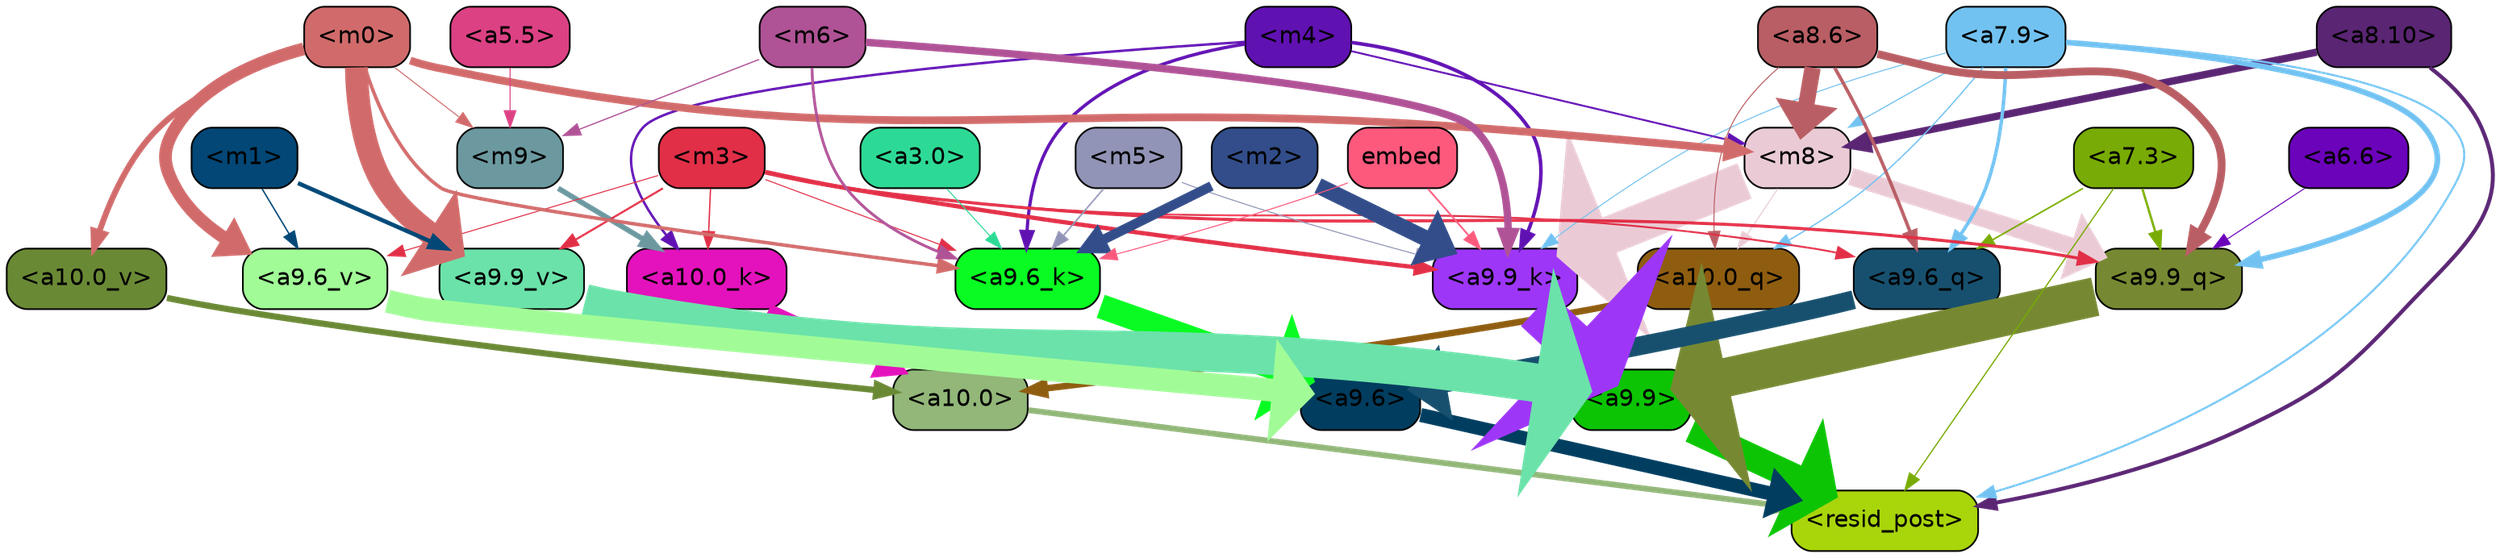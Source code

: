 strict digraph "" {
	graph [bgcolor=transparent,
		layout=dot,
		overlap=false,
		splines=true
	];
	"<a10.0>"	[color=black,
		fillcolor="#92b779",
		fontname=Helvetica,
		shape=box,
		style="filled, rounded"];
	"<resid_post>"	[color=black,
		fillcolor="#a9d50b",
		fontname=Helvetica,
		shape=box,
		style="filled, rounded"];
	"<a10.0>" -> "<resid_post>"	[color="#92b779",
		penwidth=3.4253244400024414];
	"<a9.9>"	[color=black,
		fillcolor="#0cc404",
		fontname=Helvetica,
		shape=box,
		style="filled, rounded"];
	"<a9.9>" -> "<resid_post>"	[color="#0cc404",
		penwidth=16.05378818511963];
	"<a9.6>"	[color=black,
		fillcolor="#013d5f",
		fontname=Helvetica,
		shape=box,
		style="filled, rounded"];
	"<a9.6>" -> "<resid_post>"	[color="#013d5f",
		penwidth=8.33797836303711];
	"<a8.10>"	[color=black,
		fillcolor="#5a2573",
		fontname=Helvetica,
		shape=box,
		style="filled, rounded"];
	"<a8.10>" -> "<resid_post>"	[color="#5a2573",
		penwidth=2.3390636444091797];
	"<m8>"	[color=black,
		fillcolor="#eacbd5",
		fontname=Helvetica,
		shape=box,
		style="filled, rounded"];
	"<a8.10>" -> "<m8>"	[color="#5a2573",
		penwidth=4.388927459716797];
	"<a7.9>"	[color=black,
		fillcolor="#72c2f1",
		fontname=Helvetica,
		shape=box,
		style="filled, rounded"];
	"<a7.9>" -> "<resid_post>"	[color="#72c2f1",
		penwidth=1.1926651000976562];
	"<a10.0_q>"	[color=black,
		fillcolor="#8f5d10",
		fontname=Helvetica,
		shape=box,
		style="filled, rounded"];
	"<a7.9>" -> "<a10.0_q>"	[color="#72c2f1",
		penwidth=0.7811813354492188];
	"<a7.9>" -> "<m8>"	[color="#72c2f1",
		penwidth=0.6738662719726562];
	"<a9.9_q>"	[color=black,
		fillcolor="#768932",
		fontname=Helvetica,
		shape=box,
		style="filled, rounded"];
	"<a7.9>" -> "<a9.9_q>"	[color="#72c2f1",
		penwidth=3.33896541595459];
	"<a9.6_q>"	[color=black,
		fillcolor="#17506e",
		fontname=Helvetica,
		shape=box,
		style="filled, rounded"];
	"<a7.9>" -> "<a9.6_q>"	[color="#72c2f1",
		penwidth=2.0531044006347656];
	"<a9.9_k>"	[color=black,
		fillcolor="#9e36f8",
		fontname=Helvetica,
		shape=box,
		style="filled, rounded"];
	"<a7.9>" -> "<a9.9_k>"	[color="#72c2f1",
		penwidth=0.6];
	"<a7.3>"	[color=black,
		fillcolor="#78ab05",
		fontname=Helvetica,
		shape=box,
		style="filled, rounded"];
	"<a7.3>" -> "<resid_post>"	[color="#78ab05",
		penwidth=0.7339706420898438];
	"<a7.3>" -> "<a9.9_q>"	[color="#78ab05",
		penwidth=1.3609809875488281];
	"<a7.3>" -> "<a9.6_q>"	[color="#78ab05",
		penwidth=0.9587650299072266];
	"<a10.0_q>" -> "<a10.0>"	[color="#8f5d10",
		penwidth=3.861766815185547];
	"<a10.0_k>"	[color=black,
		fillcolor="#e412bc",
		fontname=Helvetica,
		shape=box,
		style="filled, rounded"];
	"<a10.0_k>" -> "<a10.0>"	[color="#e412bc",
		penwidth=6.691814422607422];
	"<a10.0_v>"	[color=black,
		fillcolor="#6a8935",
		fontname=Helvetica,
		shape=box,
		style="filled, rounded"];
	"<a10.0_v>" -> "<a10.0>"	[color="#6a8935",
		penwidth=3.703948974609375];
	"<m8>" -> "<a10.0_q>"	[color="#eacbd5",
		penwidth=0.6];
	"<m8>" -> "<a9.9_q>"	[color="#eacbd5",
		penwidth=10.407995223999023];
	"<m8>" -> "<a9.9_k>"	[color="#eacbd5",
		penwidth=22.67278480529785];
	"<a8.6>"	[color=black,
		fillcolor="#b95e64",
		fontname=Helvetica,
		shape=box,
		style="filled, rounded"];
	"<a8.6>" -> "<a10.0_q>"	[color="#b95e64",
		penwidth=0.6];
	"<a8.6>" -> "<m8>"	[color="#b95e64",
		penwidth=9.616483688354492];
	"<a8.6>" -> "<a9.9_q>"	[color="#b95e64",
		penwidth=4.681654930114746];
	"<a8.6>" -> "<a9.6_q>"	[color="#b95e64",
		penwidth=2.0046749114990234];
	"<m9>"	[color=black,
		fillcolor="#6c99a0",
		fontname=Helvetica,
		shape=box,
		style="filled, rounded"];
	"<m9>" -> "<a10.0_k>"	[color="#6c99a0",
		penwidth=3.1536026000976562];
	"<m4>"	[color=black,
		fillcolor="#6011b2",
		fontname=Helvetica,
		shape=box,
		style="filled, rounded"];
	"<m4>" -> "<a10.0_k>"	[color="#6011b2",
		penwidth=1.4532089233398438];
	"<m4>" -> "<m8>"	[color="#6011b2",
		penwidth=1.1121444702148438];
	"<m4>" -> "<a9.9_k>"	[color="#6011b2",
		penwidth=2.1296005249023438];
	"<a9.6_k>"	[color=black,
		fillcolor="#08fc22",
		fontname=Helvetica,
		shape=box,
		style="filled, rounded"];
	"<m4>" -> "<a9.6_k>"	[color="#6011b2",
		penwidth=1.93524169921875];
	"<m3>"	[color=black,
		fillcolor="#e12f47",
		fontname=Helvetica,
		shape=box,
		style="filled, rounded"];
	"<m3>" -> "<a10.0_k>"	[color="#e12f47",
		penwidth=0.8012542724609375];
	"<m3>" -> "<a9.9_q>"	[color="#e12f47",
		penwidth=1.8098411560058594];
	"<m3>" -> "<a9.6_q>"	[color="#e12f47",
		penwidth=1.0731983184814453];
	"<m3>" -> "<a9.9_k>"	[color="#e12f47",
		penwidth=2.538074493408203];
	"<m3>" -> "<a9.6_k>"	[color="#e12f47",
		penwidth=0.6];
	"<a9.9_v>"	[color=black,
		fillcolor="#6be2a9",
		fontname=Helvetica,
		shape=box,
		style="filled, rounded"];
	"<m3>" -> "<a9.9_v>"	[color="#e12f47",
		penwidth=1.1908531188964844];
	"<a9.6_v>"	[color=black,
		fillcolor="#a1fc97",
		fontname=Helvetica,
		shape=box,
		style="filled, rounded"];
	"<m3>" -> "<a9.6_v>"	[color="#e12f47",
		penwidth=0.6];
	"<m0>"	[color=black,
		fillcolor="#d16b6b",
		fontname=Helvetica,
		shape=box,
		style="filled, rounded"];
	"<m0>" -> "<a10.0_v>"	[color="#d16b6b",
		penwidth=3.520832061767578];
	"<m0>" -> "<m8>"	[color="#d16b6b",
		penwidth=4.624839782714844];
	"<m0>" -> "<m9>"	[color="#d16b6b",
		penwidth=0.6];
	"<m0>" -> "<a9.6_k>"	[color="#d16b6b",
		penwidth=2.0742149353027344];
	"<m0>" -> "<a9.9_v>"	[color="#d16b6b",
		penwidth=13.6649169921875];
	"<m0>" -> "<a9.6_v>"	[color="#d16b6b",
		penwidth=7.575786590576172];
	"<m6>"	[color=black,
		fillcolor="#b05296",
		fontname=Helvetica,
		shape=box,
		style="filled, rounded"];
	"<m6>" -> "<m9>"	[color="#b05296",
		penwidth=0.7276992797851562];
	"<m6>" -> "<a9.9_k>"	[color="#b05296",
		penwidth=4.405937194824219];
	"<m6>" -> "<a9.6_k>"	[color="#b05296",
		penwidth=1.6540985107421875];
	"<a5.5>"	[color=black,
		fillcolor="#dc4184",
		fontname=Helvetica,
		shape=box,
		style="filled, rounded"];
	"<a5.5>" -> "<m9>"	[color="#dc4184",
		penwidth=0.6];
	"<a9.9_q>" -> "<a9.9>"	[color="#768932",
		penwidth=23.20368194580078];
	"<a9.6_q>" -> "<a9.6>"	[color="#17506e",
		penwidth=11.181507110595703];
	"<a9.9_k>" -> "<a9.9>"	[color="#9e36f8",
		penwidth=26.641464233398438];
	"<a9.6_k>" -> "<a9.6>"	[color="#08fc22",
		penwidth=14.532459259033203];
	"<a9.9_v>" -> "<a9.9>"	[color="#6be2a9",
		penwidth=23.02225112915039];
	"<a9.6_v>" -> "<a9.6>"	[color="#a1fc97",
		penwidth=13.634431838989258];
	"<a6.6>"	[color=black,
		fillcolor="#6b03ba",
		fontname=Helvetica,
		shape=box,
		style="filled, rounded"];
	"<a6.6>" -> "<a9.9_q>"	[color="#6b03ba",
		penwidth=0.6];
	"<m5>"	[color=black,
		fillcolor="#9194b6",
		fontname=Helvetica,
		shape=box,
		style="filled, rounded"];
	"<m5>" -> "<a9.9_k>"	[color="#9194b6",
		penwidth=0.6];
	"<m5>" -> "<a9.6_k>"	[color="#9194b6",
		penwidth=0.9087238311767578];
	"<m2>"	[color=black,
		fillcolor="#324d89",
		fontname=Helvetica,
		shape=box,
		style="filled, rounded"];
	"<m2>" -> "<a9.9_k>"	[color="#324d89",
		penwidth=9.546476364135742];
	"<m2>" -> "<a9.6_k>"	[color="#324d89",
		penwidth=5.765581130981445];
	embed	[color=black,
		fillcolor="#fc597d",
		fontname=Helvetica,
		shape=box,
		style="filled, rounded"];
	embed -> "<a9.9_k>"	[color="#fc597d",
		penwidth=1.044057846069336];
	embed -> "<a9.6_k>"	[color="#fc597d",
		penwidth=0.6];
	"<a3.0>"	[color=black,
		fillcolor="#2dda95",
		fontname=Helvetica,
		shape=box,
		style="filled, rounded"];
	"<a3.0>" -> "<a9.6_k>"	[color="#2dda95",
		penwidth=0.6];
	"<m1>"	[color=black,
		fillcolor="#024776",
		fontname=Helvetica,
		shape=box,
		style="filled, rounded"];
	"<m1>" -> "<a9.9_v>"	[color="#024776",
		penwidth=2.484710693359375];
	"<m1>" -> "<a9.6_v>"	[color="#024776",
		penwidth=0.8296928405761719];
}
